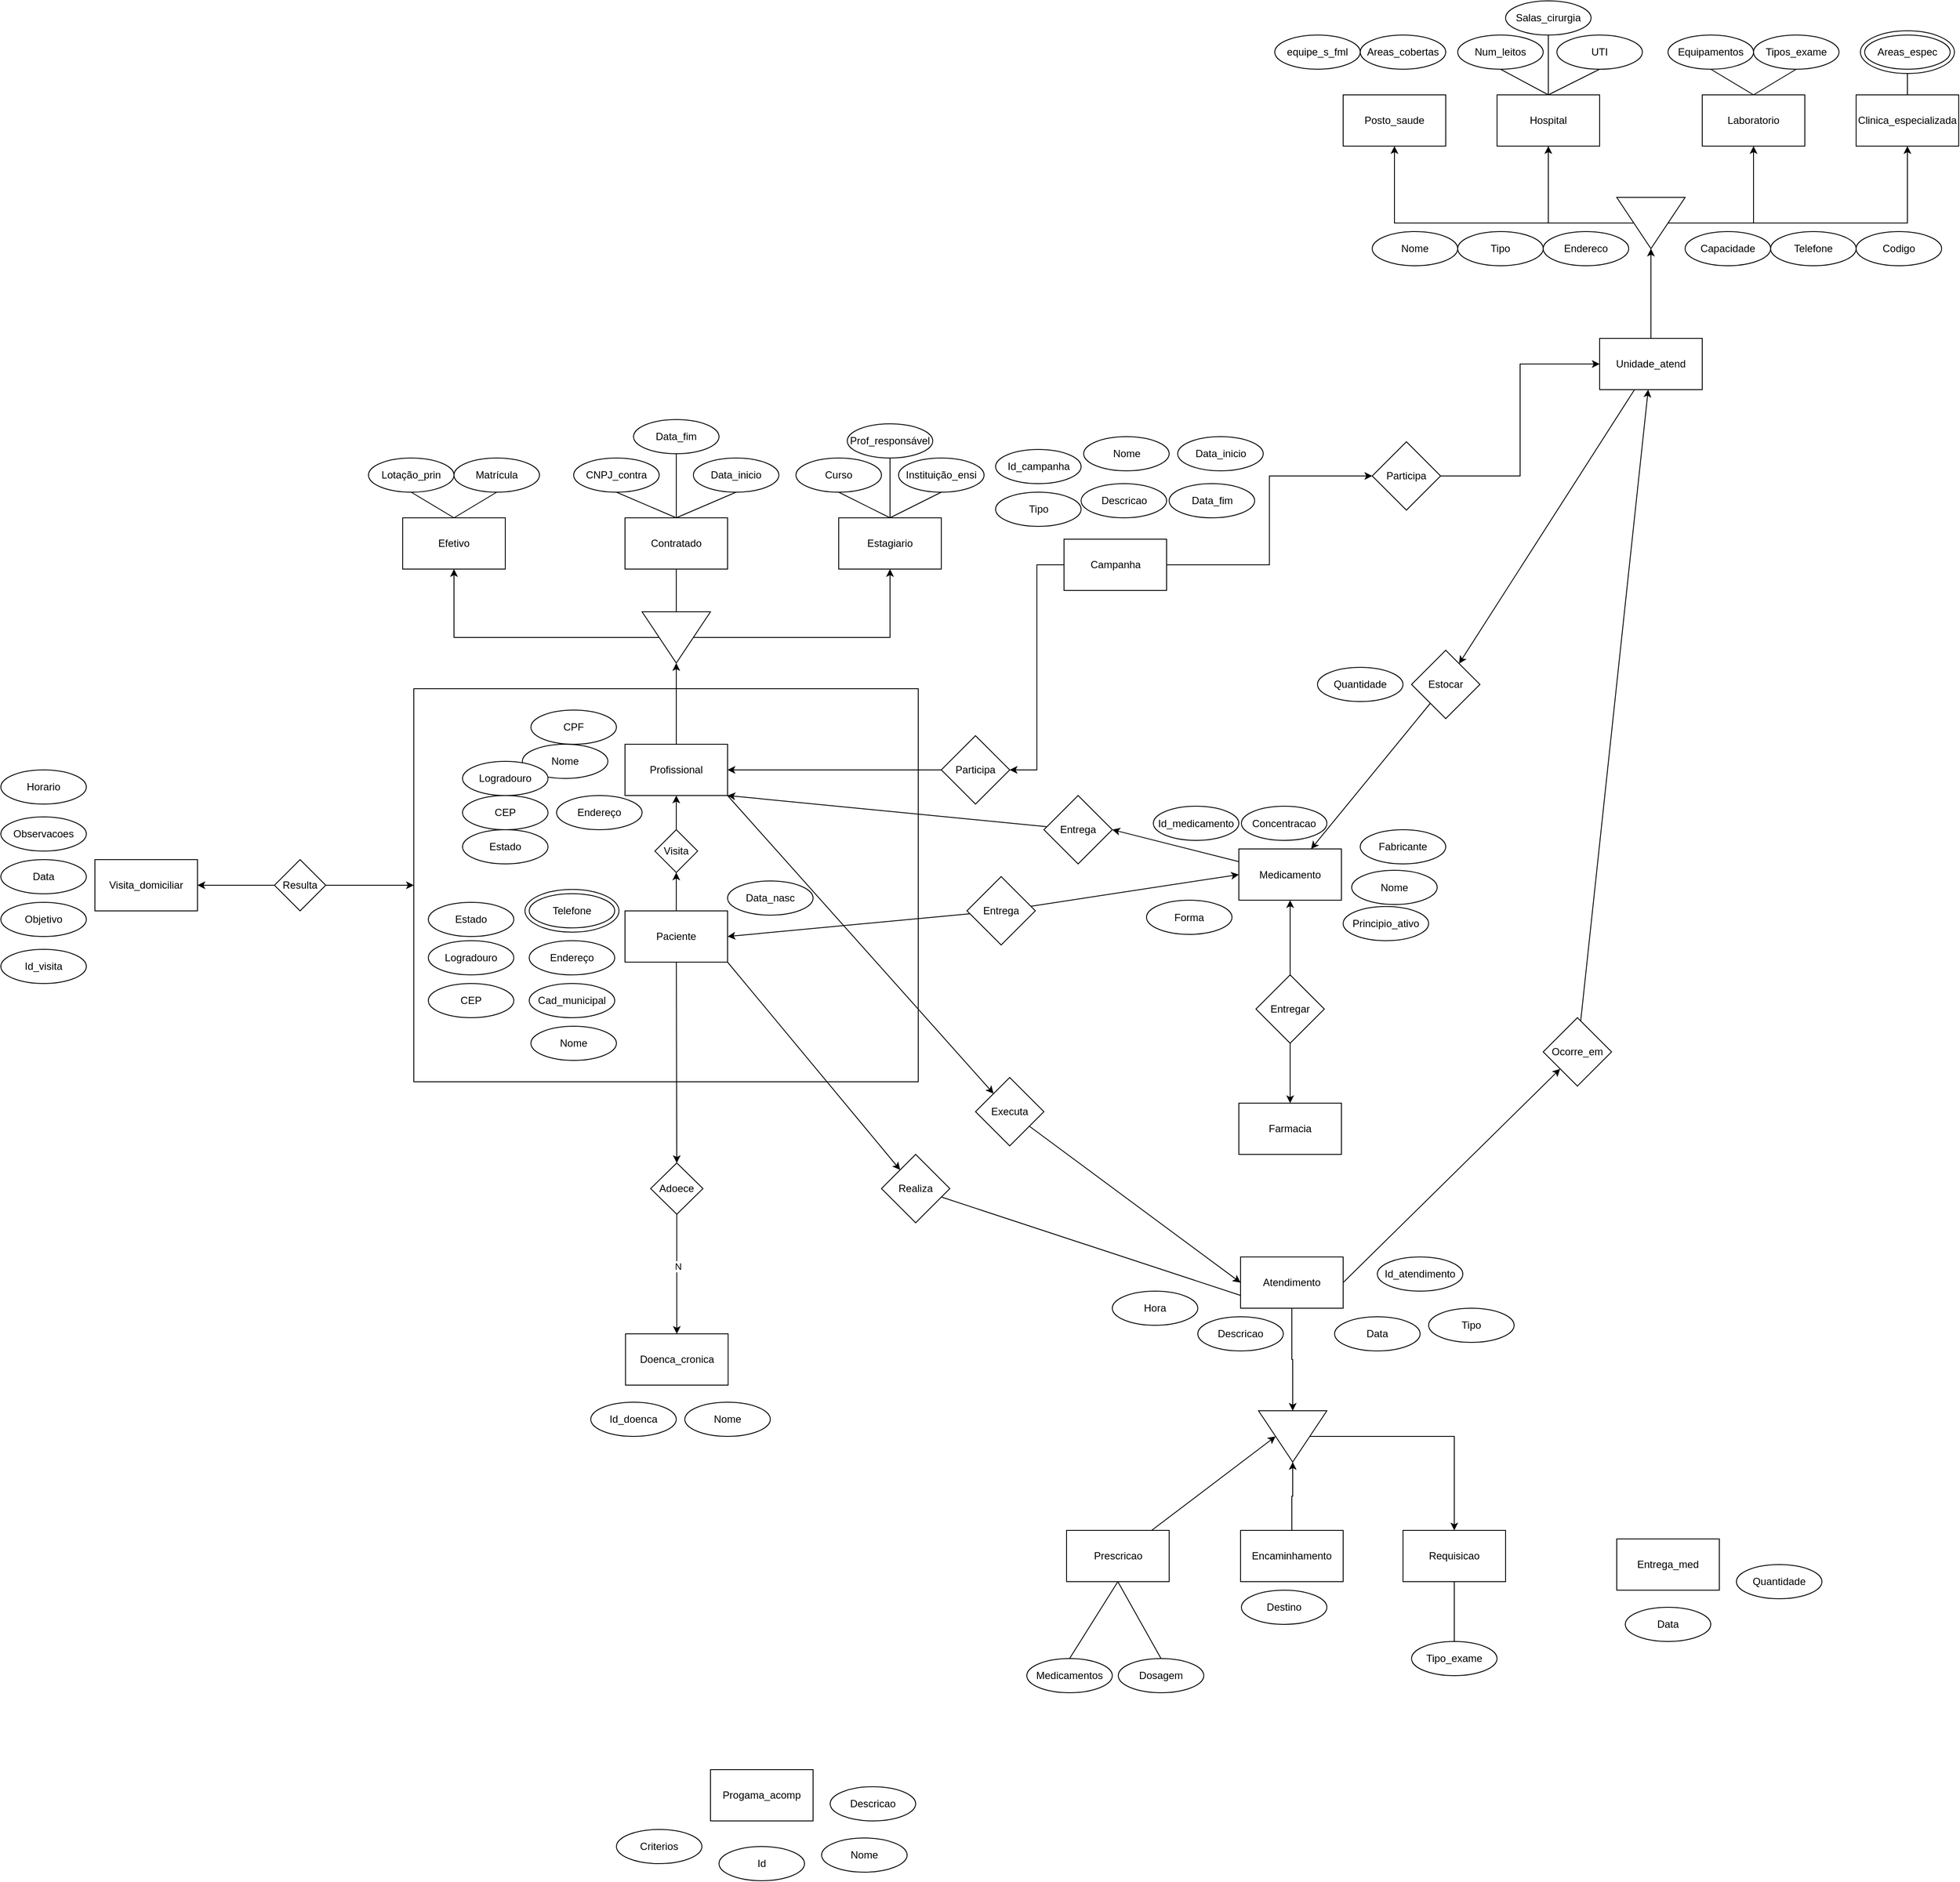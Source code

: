 <mxfile version="26.2.14">
  <diagram name="Página-1" id="vPNlXih_cMshxV7UQdic">
    <mxGraphModel dx="4416" dy="3309" grid="1" gridSize="10" guides="1" tooltips="1" connect="1" arrows="1" fold="1" page="1" pageScale="1" pageWidth="827" pageHeight="1169" math="0" shadow="0">
      <root>
        <mxCell id="0" />
        <mxCell id="1" parent="0" />
        <mxCell id="0pBIexJM722hcekRti2B-213" value="" style="rounded=0;whiteSpace=wrap;html=1;" vertex="1" parent="1">
          <mxGeometry x="-1337" y="-375" width="590" height="460" as="geometry" />
        </mxCell>
        <mxCell id="0pBIexJM722hcekRti2B-18" value="" style="edgeStyle=orthogonalEdgeStyle;rounded=0;orthogonalLoop=1;jettySize=auto;html=1;" edge="1" parent="1" source="0pBIexJM722hcekRti2B-1" target="0pBIexJM722hcekRti2B-12">
          <mxGeometry relative="1" as="geometry" />
        </mxCell>
        <mxCell id="0pBIexJM722hcekRti2B-223" value="" style="rounded=0;orthogonalLoop=1;jettySize=auto;html=1;" edge="1" parent="1" source="0pBIexJM722hcekRti2B-1" target="0pBIexJM722hcekRti2B-222">
          <mxGeometry relative="1" as="geometry" />
        </mxCell>
        <mxCell id="0pBIexJM722hcekRti2B-1" value="Unidade_atend" style="rounded=0;whiteSpace=wrap;html=1;" vertex="1" parent="1">
          <mxGeometry x="50" y="-785" width="120" height="60" as="geometry" />
        </mxCell>
        <mxCell id="0pBIexJM722hcekRti2B-2" value="Laboratorio" style="rounded=0;whiteSpace=wrap;html=1;" vertex="1" parent="1">
          <mxGeometry x="170" y="-1070" width="120" height="60" as="geometry" />
        </mxCell>
        <mxCell id="0pBIexJM722hcekRti2B-3" value="Estagiario" style="rounded=0;whiteSpace=wrap;html=1;" vertex="1" parent="1">
          <mxGeometry x="-840" y="-575" width="120" height="60" as="geometry" />
        </mxCell>
        <mxCell id="0pBIexJM722hcekRti2B-4" value="Efetivo" style="rounded=0;whiteSpace=wrap;html=1;" vertex="1" parent="1">
          <mxGeometry x="-1350" y="-575" width="120" height="60" as="geometry" />
        </mxCell>
        <mxCell id="0pBIexJM722hcekRti2B-25" value="" style="edgeStyle=orthogonalEdgeStyle;rounded=0;orthogonalLoop=1;jettySize=auto;html=1;" edge="1" parent="1" source="0pBIexJM722hcekRti2B-5" target="0pBIexJM722hcekRti2B-21">
          <mxGeometry relative="1" as="geometry" />
        </mxCell>
        <mxCell id="0pBIexJM722hcekRti2B-5" value="Profissional" style="rounded=0;whiteSpace=wrap;html=1;" vertex="1" parent="1">
          <mxGeometry x="-1090" y="-310" width="120" height="60" as="geometry" />
        </mxCell>
        <mxCell id="0pBIexJM722hcekRti2B-7" value="Contratado" style="rounded=0;whiteSpace=wrap;html=1;" vertex="1" parent="1">
          <mxGeometry x="-1090" y="-575" width="120" height="60" as="geometry" />
        </mxCell>
        <mxCell id="0pBIexJM722hcekRti2B-176" value="" style="rounded=0;orthogonalLoop=1;jettySize=auto;html=1;exitX=1;exitY=0.5;exitDx=0;exitDy=0;" edge="1" parent="1" source="0pBIexJM722hcekRti2B-8" target="0pBIexJM722hcekRti2B-175">
          <mxGeometry relative="1" as="geometry" />
        </mxCell>
        <mxCell id="0pBIexJM722hcekRti2B-8" value="Atendimento" style="rounded=0;whiteSpace=wrap;html=1;" vertex="1" parent="1">
          <mxGeometry x="-370" y="290" width="120" height="60" as="geometry" />
        </mxCell>
        <mxCell id="0pBIexJM722hcekRti2B-9" value="Clinica_especializada" style="rounded=0;whiteSpace=wrap;html=1;" vertex="1" parent="1">
          <mxGeometry x="350" y="-1070" width="120" height="60" as="geometry" />
        </mxCell>
        <mxCell id="0pBIexJM722hcekRti2B-10" value="Hospital" style="rounded=0;whiteSpace=wrap;html=1;" vertex="1" parent="1">
          <mxGeometry x="-70" y="-1070" width="120" height="60" as="geometry" />
        </mxCell>
        <mxCell id="0pBIexJM722hcekRti2B-11" value="Posto_saude" style="rounded=0;whiteSpace=wrap;html=1;" vertex="1" parent="1">
          <mxGeometry x="-250" y="-1070" width="120" height="60" as="geometry" />
        </mxCell>
        <mxCell id="0pBIexJM722hcekRti2B-13" style="edgeStyle=orthogonalEdgeStyle;rounded=0;orthogonalLoop=1;jettySize=auto;html=1;entryX=0.5;entryY=1;entryDx=0;entryDy=0;" edge="1" parent="1" source="0pBIexJM722hcekRti2B-12" target="0pBIexJM722hcekRti2B-11">
          <mxGeometry relative="1" as="geometry" />
        </mxCell>
        <mxCell id="0pBIexJM722hcekRti2B-14" style="edgeStyle=orthogonalEdgeStyle;rounded=0;orthogonalLoop=1;jettySize=auto;html=1;entryX=0.5;entryY=1;entryDx=0;entryDy=0;" edge="1" parent="1" source="0pBIexJM722hcekRti2B-12" target="0pBIexJM722hcekRti2B-10">
          <mxGeometry relative="1" as="geometry" />
        </mxCell>
        <mxCell id="0pBIexJM722hcekRti2B-16" style="edgeStyle=orthogonalEdgeStyle;rounded=0;orthogonalLoop=1;jettySize=auto;html=1;entryX=0.5;entryY=1;entryDx=0;entryDy=0;" edge="1" parent="1" source="0pBIexJM722hcekRti2B-12" target="0pBIexJM722hcekRti2B-2">
          <mxGeometry relative="1" as="geometry" />
        </mxCell>
        <mxCell id="0pBIexJM722hcekRti2B-17" style="edgeStyle=orthogonalEdgeStyle;rounded=0;orthogonalLoop=1;jettySize=auto;html=1;entryX=0.5;entryY=1;entryDx=0;entryDy=0;" edge="1" parent="1" source="0pBIexJM722hcekRti2B-12" target="0pBIexJM722hcekRti2B-9">
          <mxGeometry relative="1" as="geometry" />
        </mxCell>
        <mxCell id="0pBIexJM722hcekRti2B-12" value="" style="triangle;whiteSpace=wrap;html=1;rotation=90;" vertex="1" parent="1">
          <mxGeometry x="80" y="-960" width="60" height="80" as="geometry" />
        </mxCell>
        <mxCell id="0pBIexJM722hcekRti2B-23" style="edgeStyle=orthogonalEdgeStyle;rounded=0;orthogonalLoop=1;jettySize=auto;html=1;entryX=0.5;entryY=1;entryDx=0;entryDy=0;" edge="1" parent="1" source="0pBIexJM722hcekRti2B-21" target="0pBIexJM722hcekRti2B-4">
          <mxGeometry relative="1" as="geometry" />
        </mxCell>
        <mxCell id="0pBIexJM722hcekRti2B-24" style="edgeStyle=orthogonalEdgeStyle;rounded=0;orthogonalLoop=1;jettySize=auto;html=1;entryX=0.5;entryY=1;entryDx=0;entryDy=0;" edge="1" parent="1" source="0pBIexJM722hcekRti2B-21" target="0pBIexJM722hcekRti2B-3">
          <mxGeometry relative="1" as="geometry" />
        </mxCell>
        <mxCell id="0pBIexJM722hcekRti2B-21" value="" style="triangle;whiteSpace=wrap;html=1;rotation=90;" vertex="1" parent="1">
          <mxGeometry x="-1060" y="-475" width="60" height="80" as="geometry" />
        </mxCell>
        <mxCell id="0pBIexJM722hcekRti2B-58" value="Requisicao" style="rounded=0;whiteSpace=wrap;html=1;" vertex="1" parent="1">
          <mxGeometry x="-180" y="610" width="120" height="60" as="geometry" />
        </mxCell>
        <mxCell id="0pBIexJM722hcekRti2B-59" value="Prescricao" style="rounded=0;whiteSpace=wrap;html=1;shadow=0;" vertex="1" parent="1">
          <mxGeometry x="-573.5" y="610" width="120" height="60" as="geometry" />
        </mxCell>
        <mxCell id="0pBIexJM722hcekRti2B-60" value="" style="edgeStyle=orthogonalEdgeStyle;rounded=0;orthogonalLoop=1;jettySize=auto;html=1;exitX=0.5;exitY=1;exitDx=0;exitDy=0;entryX=0;entryY=0.5;entryDx=0;entryDy=0;" edge="1" parent="1" target="0pBIexJM722hcekRti2B-65" source="0pBIexJM722hcekRti2B-8">
          <mxGeometry relative="1" as="geometry">
            <mxPoint x="-310" y="210" as="sourcePoint" />
          </mxGeometry>
        </mxCell>
        <mxCell id="0pBIexJM722hcekRti2B-239" value="" style="edgeStyle=orthogonalEdgeStyle;rounded=0;orthogonalLoop=1;jettySize=auto;html=1;" edge="1" parent="1" source="0pBIexJM722hcekRti2B-61" target="0pBIexJM722hcekRti2B-65">
          <mxGeometry relative="1" as="geometry" />
        </mxCell>
        <mxCell id="0pBIexJM722hcekRti2B-61" value="Encaminhamento" style="rounded=0;whiteSpace=wrap;html=1;" vertex="1" parent="1">
          <mxGeometry x="-370" y="610" width="120" height="60" as="geometry" />
        </mxCell>
        <mxCell id="0pBIexJM722hcekRti2B-64" style="edgeStyle=orthogonalEdgeStyle;rounded=0;orthogonalLoop=1;jettySize=auto;html=1;entryX=0.5;entryY=0;entryDx=0;entryDy=0;" edge="1" parent="1" source="0pBIexJM722hcekRti2B-65" target="0pBIexJM722hcekRti2B-58">
          <mxGeometry relative="1" as="geometry" />
        </mxCell>
        <mxCell id="0pBIexJM722hcekRti2B-65" value="" style="triangle;whiteSpace=wrap;html=1;rotation=90;" vertex="1" parent="1">
          <mxGeometry x="-339" y="460" width="60" height="80" as="geometry" />
        </mxCell>
        <mxCell id="0pBIexJM722hcekRti2B-67" value="Progama_acomp" style="rounded=0;whiteSpace=wrap;html=1;" vertex="1" parent="1">
          <mxGeometry x="-990" y="890" width="120" height="60" as="geometry" />
        </mxCell>
        <mxCell id="0pBIexJM722hcekRti2B-227" style="rounded=0;orthogonalLoop=1;jettySize=auto;html=1;entryX=1;entryY=1;entryDx=0;entryDy=0;" edge="1" parent="1" source="0pBIexJM722hcekRti2B-229" target="0pBIexJM722hcekRti2B-5">
          <mxGeometry relative="1" as="geometry" />
        </mxCell>
        <mxCell id="0pBIexJM722hcekRti2B-68" value="Medicamento" style="rounded=0;whiteSpace=wrap;html=1;" vertex="1" parent="1">
          <mxGeometry x="-372" y="-187.5" width="120" height="60" as="geometry" />
        </mxCell>
        <mxCell id="0pBIexJM722hcekRti2B-69" value="Visita_domiciliar" style="rounded=0;whiteSpace=wrap;html=1;" vertex="1" parent="1">
          <mxGeometry x="-1710" y="-175" width="120" height="60" as="geometry" />
        </mxCell>
        <mxCell id="0pBIexJM722hcekRti2B-218" style="rounded=0;orthogonalLoop=1;jettySize=auto;html=1;" edge="1" parent="1" source="0pBIexJM722hcekRti2B-70" target="0pBIexJM722hcekRti2B-198">
          <mxGeometry relative="1" as="geometry" />
        </mxCell>
        <mxCell id="0pBIexJM722hcekRti2B-220" value="" style="edgeStyle=orthogonalEdgeStyle;rounded=0;orthogonalLoop=1;jettySize=auto;html=1;" edge="1" parent="1" source="0pBIexJM722hcekRti2B-70" target="0pBIexJM722hcekRti2B-219">
          <mxGeometry relative="1" as="geometry" />
        </mxCell>
        <mxCell id="0pBIexJM722hcekRti2B-70" value="Paciente" style="rounded=0;whiteSpace=wrap;html=1;" vertex="1" parent="1">
          <mxGeometry x="-1090" y="-115" width="120" height="60" as="geometry" />
        </mxCell>
        <mxCell id="0pBIexJM722hcekRti2B-207" style="edgeStyle=orthogonalEdgeStyle;rounded=0;orthogonalLoop=1;jettySize=auto;html=1;entryX=1;entryY=0.5;entryDx=0;entryDy=0;" edge="1" parent="1" source="0pBIexJM722hcekRti2B-208" target="0pBIexJM722hcekRti2B-5">
          <mxGeometry relative="1" as="geometry" />
        </mxCell>
        <mxCell id="0pBIexJM722hcekRti2B-211" style="edgeStyle=orthogonalEdgeStyle;rounded=0;orthogonalLoop=1;jettySize=auto;html=1;entryX=0;entryY=0.5;entryDx=0;entryDy=0;" edge="1" parent="1" source="0pBIexJM722hcekRti2B-210" target="0pBIexJM722hcekRti2B-1">
          <mxGeometry relative="1" as="geometry">
            <mxPoint x="-200" y="-755" as="sourcePoint" />
          </mxGeometry>
        </mxCell>
        <mxCell id="0pBIexJM722hcekRti2B-71" value="Campanha" style="rounded=0;whiteSpace=wrap;html=1;" vertex="1" parent="1">
          <mxGeometry x="-576.5" y="-550" width="120" height="60" as="geometry" />
        </mxCell>
        <mxCell id="0pBIexJM722hcekRti2B-79" value="Nome" style="ellipse;whiteSpace=wrap;html=1;" vertex="1" parent="1">
          <mxGeometry x="-216" y="-910" width="100" height="40" as="geometry" />
        </mxCell>
        <mxCell id="0pBIexJM722hcekRti2B-80" value="Codigo" style="ellipse;whiteSpace=wrap;html=1;" vertex="1" parent="1">
          <mxGeometry x="350" y="-910" width="100" height="40" as="geometry" />
        </mxCell>
        <mxCell id="0pBIexJM722hcekRti2B-81" value="Tipo" style="ellipse;whiteSpace=wrap;html=1;" vertex="1" parent="1">
          <mxGeometry x="-116" y="-910" width="100" height="40" as="geometry" />
        </mxCell>
        <mxCell id="0pBIexJM722hcekRti2B-82" value="Estado" style="ellipse;whiteSpace=wrap;html=1;" vertex="1" parent="1">
          <mxGeometry x="-1280" y="-210" width="100" height="40" as="geometry" />
        </mxCell>
        <mxCell id="0pBIexJM722hcekRti2B-83" value="Endereço" style="ellipse;whiteSpace=wrap;html=1;" vertex="1" parent="1">
          <mxGeometry x="-1170" y="-250" width="100" height="40" as="geometry" />
        </mxCell>
        <mxCell id="0pBIexJM722hcekRti2B-84" value="Nome" style="ellipse;whiteSpace=wrap;html=1;" vertex="1" parent="1">
          <mxGeometry x="-1210" y="-310" width="100" height="40" as="geometry" />
        </mxCell>
        <mxCell id="0pBIexJM722hcekRti2B-85" value="CPF" style="ellipse;whiteSpace=wrap;html=1;" vertex="1" parent="1">
          <mxGeometry x="-1200" y="-350" width="100" height="40" as="geometry" />
        </mxCell>
        <mxCell id="0pBIexJM722hcekRti2B-86" value="CEP" style="ellipse;whiteSpace=wrap;html=1;" vertex="1" parent="1">
          <mxGeometry x="-1280" y="-250" width="100" height="40" as="geometry" />
        </mxCell>
        <mxCell id="0pBIexJM722hcekRti2B-87" value="equipe_s_fml" style="ellipse;whiteSpace=wrap;html=1;" vertex="1" parent="1">
          <mxGeometry x="-330" y="-1140" width="100" height="40" as="geometry" />
        </mxCell>
        <mxCell id="0pBIexJM722hcekRti2B-88" value="Areas_cobertas" style="ellipse;whiteSpace=wrap;html=1;" vertex="1" parent="1">
          <mxGeometry x="-230" y="-1140" width="100" height="40" as="geometry" />
        </mxCell>
        <mxCell id="0pBIexJM722hcekRti2B-89" value="" style="ellipse;whiteSpace=wrap;html=1;" vertex="1" parent="1">
          <mxGeometry x="355" y="-1145" width="110" height="50" as="geometry" />
        </mxCell>
        <mxCell id="0pBIexJM722hcekRti2B-90" value="Areas_espec" style="ellipse;whiteSpace=wrap;html=1;" vertex="1" parent="1">
          <mxGeometry x="360" y="-1140" width="100" height="40" as="geometry" />
        </mxCell>
        <mxCell id="0pBIexJM722hcekRti2B-91" value="Equipamentos" style="ellipse;whiteSpace=wrap;html=1;" vertex="1" parent="1">
          <mxGeometry x="130" y="-1140" width="100" height="40" as="geometry" />
        </mxCell>
        <mxCell id="0pBIexJM722hcekRti2B-92" value="Tipos_exame" style="ellipse;whiteSpace=wrap;html=1;" vertex="1" parent="1">
          <mxGeometry x="230" y="-1140" width="100" height="40" as="geometry" />
        </mxCell>
        <mxCell id="0pBIexJM722hcekRti2B-93" value="UTI" style="ellipse;whiteSpace=wrap;html=1;" vertex="1" parent="1">
          <mxGeometry y="-1140" width="100" height="40" as="geometry" />
        </mxCell>
        <mxCell id="0pBIexJM722hcekRti2B-94" value="Salas_cirurgia" style="ellipse;whiteSpace=wrap;html=1;" vertex="1" parent="1">
          <mxGeometry x="-60" y="-1180" width="100" height="40" as="geometry" />
        </mxCell>
        <mxCell id="0pBIexJM722hcekRti2B-95" value="Num_leitos" style="ellipse;whiteSpace=wrap;html=1;" vertex="1" parent="1">
          <mxGeometry x="-116" y="-1140" width="100" height="40" as="geometry" />
        </mxCell>
        <mxCell id="0pBIexJM722hcekRti2B-96" value="Capacidade" style="ellipse;whiteSpace=wrap;html=1;" vertex="1" parent="1">
          <mxGeometry x="150" y="-910" width="100" height="40" as="geometry" />
        </mxCell>
        <mxCell id="0pBIexJM722hcekRti2B-97" value="Telefone" style="ellipse;whiteSpace=wrap;html=1;" vertex="1" parent="1">
          <mxGeometry x="250" y="-910" width="100" height="40" as="geometry" />
        </mxCell>
        <mxCell id="0pBIexJM722hcekRti2B-98" value="Endereco" style="ellipse;whiteSpace=wrap;html=1;" vertex="1" parent="1">
          <mxGeometry x="-16" y="-910" width="100" height="40" as="geometry" />
        </mxCell>
        <mxCell id="0pBIexJM722hcekRti2B-101" value="Logradouro" style="ellipse;whiteSpace=wrap;html=1;" vertex="1" parent="1">
          <mxGeometry x="-1280" y="-290" width="100" height="40" as="geometry" />
        </mxCell>
        <mxCell id="0pBIexJM722hcekRti2B-102" value="Matrícula" style="ellipse;whiteSpace=wrap;html=1;" vertex="1" parent="1">
          <mxGeometry x="-1290" y="-645" width="100" height="40" as="geometry" />
        </mxCell>
        <mxCell id="0pBIexJM722hcekRti2B-103" value="Lotação_prin" style="ellipse;whiteSpace=wrap;html=1;" vertex="1" parent="1">
          <mxGeometry x="-1390" y="-645" width="100" height="40" as="geometry" />
        </mxCell>
        <mxCell id="0pBIexJM722hcekRti2B-105" value="" style="endArrow=none;html=1;rounded=0;exitX=0;exitY=0.5;exitDx=0;exitDy=0;entryX=0.5;entryY=1;entryDx=0;entryDy=0;" edge="1" parent="1" source="0pBIexJM722hcekRti2B-21" target="0pBIexJM722hcekRti2B-7">
          <mxGeometry width="50" height="50" relative="1" as="geometry">
            <mxPoint x="-1100.5" y="-465" as="sourcePoint" />
            <mxPoint x="-1100.5" y="-515" as="targetPoint" />
          </mxGeometry>
        </mxCell>
        <mxCell id="0pBIexJM722hcekRti2B-106" value="CNPJ_contra" style="ellipse;whiteSpace=wrap;html=1;" vertex="1" parent="1">
          <mxGeometry x="-1150" y="-645" width="100" height="40" as="geometry" />
        </mxCell>
        <mxCell id="0pBIexJM722hcekRti2B-107" value="Data_inicio" style="ellipse;whiteSpace=wrap;html=1;" vertex="1" parent="1">
          <mxGeometry x="-1010" y="-645" width="100" height="40" as="geometry" />
        </mxCell>
        <mxCell id="0pBIexJM722hcekRti2B-108" value="Data_fim" style="ellipse;whiteSpace=wrap;html=1;" vertex="1" parent="1">
          <mxGeometry x="-1080" y="-690" width="100" height="40" as="geometry" />
        </mxCell>
        <mxCell id="0pBIexJM722hcekRti2B-109" value="Instituição_ensi" style="ellipse;whiteSpace=wrap;html=1;" vertex="1" parent="1">
          <mxGeometry x="-770" y="-645" width="100" height="40" as="geometry" />
        </mxCell>
        <mxCell id="0pBIexJM722hcekRti2B-110" value="Curso" style="ellipse;whiteSpace=wrap;html=1;" vertex="1" parent="1">
          <mxGeometry x="-890" y="-645" width="100" height="40" as="geometry" />
        </mxCell>
        <mxCell id="0pBIexJM722hcekRti2B-111" value="Prof_responsável" style="ellipse;whiteSpace=wrap;html=1;" vertex="1" parent="1">
          <mxGeometry x="-830" y="-685" width="100" height="40" as="geometry" />
        </mxCell>
        <mxCell id="0pBIexJM722hcekRti2B-113" value="Doenca_cronica" style="rounded=0;whiteSpace=wrap;html=1;" vertex="1" parent="1">
          <mxGeometry x="-1089.37" y="380" width="120" height="60" as="geometry" />
        </mxCell>
        <mxCell id="0pBIexJM722hcekRti2B-115" value="Cad_municipal" style="ellipse;whiteSpace=wrap;html=1;" vertex="1" parent="1">
          <mxGeometry x="-1202" y="-30" width="100" height="40" as="geometry" />
        </mxCell>
        <mxCell id="0pBIexJM722hcekRti2B-116" value="Nome" style="ellipse;whiteSpace=wrap;html=1;" vertex="1" parent="1">
          <mxGeometry x="-1200" y="20" width="100" height="40" as="geometry" />
        </mxCell>
        <mxCell id="0pBIexJM722hcekRti2B-117" value="Data_nasc" style="ellipse;whiteSpace=wrap;html=1;" vertex="1" parent="1">
          <mxGeometry x="-970" y="-150" width="100" height="40" as="geometry" />
        </mxCell>
        <mxCell id="0pBIexJM722hcekRti2B-120" value="Endereço" style="ellipse;whiteSpace=wrap;html=1;" vertex="1" parent="1">
          <mxGeometry x="-1202" y="-80.12" width="100" height="40" as="geometry" />
        </mxCell>
        <mxCell id="0pBIexJM722hcekRti2B-122" value="Estado" style="ellipse;whiteSpace=wrap;html=1;" vertex="1" parent="1">
          <mxGeometry x="-1320" y="-125" width="100" height="40" as="geometry" />
        </mxCell>
        <mxCell id="0pBIexJM722hcekRti2B-123" value="CEP" style="ellipse;whiteSpace=wrap;html=1;" vertex="1" parent="1">
          <mxGeometry x="-1320" y="-30.0" width="100" height="40" as="geometry" />
        </mxCell>
        <mxCell id="0pBIexJM722hcekRti2B-124" value="Logradouro" style="ellipse;whiteSpace=wrap;html=1;" vertex="1" parent="1">
          <mxGeometry x="-1320" y="-80.12" width="100" height="40" as="geometry" />
        </mxCell>
        <mxCell id="0pBIexJM722hcekRti2B-129" value="" style="group" vertex="1" connectable="0" parent="1">
          <mxGeometry x="-1207" y="-140.12" width="110" height="50" as="geometry" />
        </mxCell>
        <mxCell id="0pBIexJM722hcekRti2B-127" value="" style="ellipse;whiteSpace=wrap;html=1;" vertex="1" parent="0pBIexJM722hcekRti2B-129">
          <mxGeometry width="110" height="50" as="geometry" />
        </mxCell>
        <mxCell id="0pBIexJM722hcekRti2B-128" value="Telefone" style="ellipse;whiteSpace=wrap;html=1;" vertex="1" parent="0pBIexJM722hcekRti2B-129">
          <mxGeometry x="5" y="5" width="100" height="40" as="geometry" />
        </mxCell>
        <mxCell id="0pBIexJM722hcekRti2B-130" value="Id_doenca" style="ellipse;whiteSpace=wrap;html=1;" vertex="1" parent="1">
          <mxGeometry x="-1130" y="460" width="100" height="40" as="geometry" />
        </mxCell>
        <mxCell id="0pBIexJM722hcekRti2B-131" value="Nome" style="ellipse;whiteSpace=wrap;html=1;" vertex="1" parent="1">
          <mxGeometry x="-1020" y="460" width="100" height="40" as="geometry" />
        </mxCell>
        <mxCell id="0pBIexJM722hcekRti2B-133" value="Id_atendimento" style="ellipse;whiteSpace=wrap;html=1;" vertex="1" parent="1">
          <mxGeometry x="-210" y="290" width="100" height="40" as="geometry" />
        </mxCell>
        <mxCell id="0pBIexJM722hcekRti2B-134" value="Data" style="ellipse;whiteSpace=wrap;html=1;" vertex="1" parent="1">
          <mxGeometry x="-260" y="360" width="100" height="40" as="geometry" />
        </mxCell>
        <mxCell id="0pBIexJM722hcekRti2B-135" value="Hora" style="ellipse;whiteSpace=wrap;html=1;" vertex="1" parent="1">
          <mxGeometry x="-520" y="330" width="100" height="40" as="geometry" />
        </mxCell>
        <mxCell id="0pBIexJM722hcekRti2B-136" value="Tipo" style="ellipse;whiteSpace=wrap;html=1;" vertex="1" parent="1">
          <mxGeometry x="-150" y="350" width="100" height="40" as="geometry" />
        </mxCell>
        <mxCell id="0pBIexJM722hcekRti2B-137" value="Descricao" style="ellipse;whiteSpace=wrap;html=1;" vertex="1" parent="1">
          <mxGeometry x="-420" y="360" width="100" height="40" as="geometry" />
        </mxCell>
        <mxCell id="0pBIexJM722hcekRti2B-138" value="Medicamentos" style="ellipse;whiteSpace=wrap;html=1;" vertex="1" parent="1">
          <mxGeometry x="-620" y="760" width="100" height="40" as="geometry" />
        </mxCell>
        <mxCell id="0pBIexJM722hcekRti2B-139" value="Dosagem" style="ellipse;whiteSpace=wrap;html=1;shadow=0;" vertex="1" parent="1">
          <mxGeometry x="-513" y="760" width="100" height="40" as="geometry" />
        </mxCell>
        <mxCell id="0pBIexJM722hcekRti2B-140" value="Destino" style="ellipse;whiteSpace=wrap;html=1;" vertex="1" parent="1">
          <mxGeometry x="-369" y="680" width="100" height="40" as="geometry" />
        </mxCell>
        <mxCell id="0pBIexJM722hcekRti2B-141" value="Tipo_exame" style="ellipse;whiteSpace=wrap;html=1;" vertex="1" parent="1">
          <mxGeometry x="-170" y="740" width="100" height="40" as="geometry" />
        </mxCell>
        <mxCell id="0pBIexJM722hcekRti2B-142" value="Id_campanha" style="ellipse;whiteSpace=wrap;html=1;" vertex="1" parent="1">
          <mxGeometry x="-656.5" y="-655" width="100" height="40" as="geometry" />
        </mxCell>
        <mxCell id="0pBIexJM722hcekRti2B-143" value="Nome" style="ellipse;whiteSpace=wrap;html=1;" vertex="1" parent="1">
          <mxGeometry x="-553.5" y="-670" width="100" height="40" as="geometry" />
        </mxCell>
        <mxCell id="0pBIexJM722hcekRti2B-144" value="Descricao" style="ellipse;whiteSpace=wrap;html=1;" vertex="1" parent="1">
          <mxGeometry x="-556.5" y="-615" width="100" height="40" as="geometry" />
        </mxCell>
        <mxCell id="0pBIexJM722hcekRti2B-145" value="Tipo" style="ellipse;whiteSpace=wrap;html=1;" vertex="1" parent="1">
          <mxGeometry x="-656.5" y="-605" width="100" height="40" as="geometry" />
        </mxCell>
        <mxCell id="0pBIexJM722hcekRti2B-146" value="Data_inicio" style="ellipse;whiteSpace=wrap;html=1;" vertex="1" parent="1">
          <mxGeometry x="-443.5" y="-670" width="100" height="40" as="geometry" />
        </mxCell>
        <mxCell id="0pBIexJM722hcekRti2B-147" value="Data_fim" style="ellipse;whiteSpace=wrap;html=1;" vertex="1" parent="1">
          <mxGeometry x="-453.5" y="-615" width="100" height="40" as="geometry" />
        </mxCell>
        <mxCell id="0pBIexJM722hcekRti2B-148" value="Id_visita" style="ellipse;whiteSpace=wrap;html=1;" vertex="1" parent="1">
          <mxGeometry x="-1820" y="-70" width="100" height="40" as="geometry" />
        </mxCell>
        <mxCell id="0pBIexJM722hcekRti2B-149" value="Data" style="ellipse;whiteSpace=wrap;html=1;" vertex="1" parent="1">
          <mxGeometry x="-1820" y="-175" width="100" height="40" as="geometry" />
        </mxCell>
        <mxCell id="0pBIexJM722hcekRti2B-150" value="Horario" style="ellipse;whiteSpace=wrap;html=1;" vertex="1" parent="1">
          <mxGeometry x="-1820" y="-280" width="100" height="40" as="geometry" />
        </mxCell>
        <mxCell id="0pBIexJM722hcekRti2B-151" value="Objetivo" style="ellipse;whiteSpace=wrap;html=1;" vertex="1" parent="1">
          <mxGeometry x="-1820" y="-125" width="100" height="40" as="geometry" />
        </mxCell>
        <mxCell id="0pBIexJM722hcekRti2B-152" value="Observacoes" style="ellipse;whiteSpace=wrap;html=1;" vertex="1" parent="1">
          <mxGeometry x="-1820" y="-225" width="100" height="40" as="geometry" />
        </mxCell>
        <mxCell id="0pBIexJM722hcekRti2B-153" value="Id_medicamento" style="ellipse;whiteSpace=wrap;html=1;" vertex="1" parent="1">
          <mxGeometry x="-472" y="-237.5" width="100" height="40" as="geometry" />
        </mxCell>
        <mxCell id="0pBIexJM722hcekRti2B-154" value="Nome" style="ellipse;whiteSpace=wrap;html=1;" vertex="1" parent="1">
          <mxGeometry x="-240" y="-162.5" width="100" height="40" as="geometry" />
        </mxCell>
        <mxCell id="0pBIexJM722hcekRti2B-155" value="Principio_ativo" style="ellipse;whiteSpace=wrap;html=1;" vertex="1" parent="1">
          <mxGeometry x="-250" y="-120.12" width="100" height="40" as="geometry" />
        </mxCell>
        <mxCell id="0pBIexJM722hcekRti2B-156" value="Concentracao" style="ellipse;whiteSpace=wrap;html=1;" vertex="1" parent="1">
          <mxGeometry x="-369" y="-237.5" width="100" height="40" as="geometry" />
        </mxCell>
        <mxCell id="0pBIexJM722hcekRti2B-157" value="Forma" style="ellipse;whiteSpace=wrap;html=1;" vertex="1" parent="1">
          <mxGeometry x="-480" y="-127.5" width="100" height="40" as="geometry" />
        </mxCell>
        <mxCell id="0pBIexJM722hcekRti2B-159" value="Fabricante" style="ellipse;whiteSpace=wrap;html=1;" vertex="1" parent="1">
          <mxGeometry x="-230" y="-210" width="100" height="40" as="geometry" />
        </mxCell>
        <mxCell id="0pBIexJM722hcekRti2B-160" value="Id" style="ellipse;whiteSpace=wrap;html=1;" vertex="1" parent="1">
          <mxGeometry x="-980" y="980" width="100" height="40" as="geometry" />
        </mxCell>
        <mxCell id="0pBIexJM722hcekRti2B-163" value="Entrega_med" style="rounded=0;whiteSpace=wrap;html=1;" vertex="1" parent="1">
          <mxGeometry x="70" y="620" width="120" height="60" as="geometry" />
        </mxCell>
        <mxCell id="0pBIexJM722hcekRti2B-164" value="Data" style="ellipse;whiteSpace=wrap;html=1;" vertex="1" parent="1">
          <mxGeometry x="80" y="700" width="100" height="40" as="geometry" />
        </mxCell>
        <mxCell id="0pBIexJM722hcekRti2B-165" value="Quantidade" style="ellipse;whiteSpace=wrap;html=1;" vertex="1" parent="1">
          <mxGeometry x="210" y="650" width="100" height="40" as="geometry" />
        </mxCell>
        <mxCell id="0pBIexJM722hcekRti2B-166" value="Nome" style="ellipse;whiteSpace=wrap;html=1;" vertex="1" parent="1">
          <mxGeometry x="-860" y="970" width="100" height="40" as="geometry" />
        </mxCell>
        <mxCell id="0pBIexJM722hcekRti2B-167" value="Descricao" style="ellipse;whiteSpace=wrap;html=1;" vertex="1" parent="1">
          <mxGeometry x="-850" y="910" width="100" height="40" as="geometry" />
        </mxCell>
        <mxCell id="0pBIexJM722hcekRti2B-168" value="Criterios" style="ellipse;whiteSpace=wrap;html=1;" vertex="1" parent="1">
          <mxGeometry x="-1100" y="960" width="100" height="40" as="geometry" />
        </mxCell>
        <mxCell id="0pBIexJM722hcekRti2B-169" value="" style="endArrow=none;html=1;rounded=0;entryX=0.5;entryY=0;entryDx=0;entryDy=0;exitX=0.5;exitY=1;exitDx=0;exitDy=0;" edge="1" parent="1" source="0pBIexJM722hcekRti2B-58" target="0pBIexJM722hcekRti2B-141">
          <mxGeometry width="50" height="50" relative="1" as="geometry">
            <mxPoint x="-60" y="1030" as="sourcePoint" />
            <mxPoint x="-10" y="980" as="targetPoint" />
          </mxGeometry>
        </mxCell>
        <mxCell id="0pBIexJM722hcekRti2B-171" value="" style="endArrow=none;html=1;rounded=0;entryX=0.5;entryY=1;entryDx=0;entryDy=0;exitX=0.5;exitY=0;exitDx=0;exitDy=0;" edge="1" parent="1" source="0pBIexJM722hcekRti2B-139" target="0pBIexJM722hcekRti2B-59">
          <mxGeometry width="50" height="50" relative="1" as="geometry">
            <mxPoint x="-100" y="630" as="sourcePoint" />
            <mxPoint x="-100" y="600" as="targetPoint" />
          </mxGeometry>
        </mxCell>
        <mxCell id="0pBIexJM722hcekRti2B-172" value="" style="endArrow=none;html=1;rounded=0;exitX=0.5;exitY=1;exitDx=0;exitDy=0;entryX=0.5;entryY=0;entryDx=0;entryDy=0;" edge="1" parent="1" source="0pBIexJM722hcekRti2B-59" target="0pBIexJM722hcekRti2B-138">
          <mxGeometry width="50" height="50" relative="1" as="geometry">
            <mxPoint x="-100" y="630" as="sourcePoint" />
            <mxPoint x="-540" y="950" as="targetPoint" />
          </mxGeometry>
        </mxCell>
        <mxCell id="0pBIexJM722hcekRti2B-177" style="rounded=0;orthogonalLoop=1;jettySize=auto;html=1;" edge="1" parent="1" source="0pBIexJM722hcekRti2B-175" target="0pBIexJM722hcekRti2B-1">
          <mxGeometry relative="1" as="geometry" />
        </mxCell>
        <mxCell id="0pBIexJM722hcekRti2B-175" value="Ocorre_em" style="rhombus;whiteSpace=wrap;html=1;rounded=0;" vertex="1" parent="1">
          <mxGeometry x="-16" y="10" width="80" height="80" as="geometry" />
        </mxCell>
        <mxCell id="0pBIexJM722hcekRti2B-178" value="" style="endArrow=none;html=1;rounded=0;entryX=0.5;entryY=1;entryDx=0;entryDy=0;exitX=0.5;exitY=0;exitDx=0;exitDy=0;" edge="1" parent="1" source="0pBIexJM722hcekRti2B-10" target="0pBIexJM722hcekRti2B-95">
          <mxGeometry width="50" height="50" relative="1" as="geometry">
            <mxPoint x="-440" y="-1060" as="sourcePoint" />
            <mxPoint x="-440" y="-1090" as="targetPoint" />
          </mxGeometry>
        </mxCell>
        <mxCell id="0pBIexJM722hcekRti2B-179" value="" style="endArrow=none;html=1;rounded=0;entryX=0.5;entryY=1;entryDx=0;entryDy=0;exitX=0.5;exitY=0;exitDx=0;exitDy=0;" edge="1" parent="1" source="0pBIexJM722hcekRti2B-10" target="0pBIexJM722hcekRti2B-94">
          <mxGeometry width="50" height="50" relative="1" as="geometry">
            <mxPoint x="20" y="-1060" as="sourcePoint" />
            <mxPoint x="-30" y="-1090" as="targetPoint" />
          </mxGeometry>
        </mxCell>
        <mxCell id="0pBIexJM722hcekRti2B-180" value="" style="endArrow=none;html=1;rounded=0;entryX=0.5;entryY=0;entryDx=0;entryDy=0;exitX=0.5;exitY=1;exitDx=0;exitDy=0;" edge="1" parent="1" source="0pBIexJM722hcekRti2B-93" target="0pBIexJM722hcekRti2B-10">
          <mxGeometry width="50" height="50" relative="1" as="geometry">
            <mxPoint x="30" y="-1050" as="sourcePoint" />
            <mxPoint x="-20" y="-1080" as="targetPoint" />
          </mxGeometry>
        </mxCell>
        <mxCell id="0pBIexJM722hcekRti2B-181" value="" style="endArrow=none;html=1;rounded=0;entryX=0.5;entryY=1;entryDx=0;entryDy=0;exitX=0.5;exitY=0;exitDx=0;exitDy=0;" edge="1" parent="1" source="0pBIexJM722hcekRti2B-2" target="0pBIexJM722hcekRti2B-91">
          <mxGeometry width="50" height="50" relative="1" as="geometry">
            <mxPoint x="40" y="-1040" as="sourcePoint" />
            <mxPoint x="-10" y="-1070" as="targetPoint" />
          </mxGeometry>
        </mxCell>
        <mxCell id="0pBIexJM722hcekRti2B-182" value="" style="endArrow=none;html=1;rounded=0;entryX=0.5;entryY=1;entryDx=0;entryDy=0;exitX=0.5;exitY=0;exitDx=0;exitDy=0;" edge="1" parent="1" source="0pBIexJM722hcekRti2B-2" target="0pBIexJM722hcekRti2B-92">
          <mxGeometry width="50" height="50" relative="1" as="geometry">
            <mxPoint x="220" y="-1060" as="sourcePoint" />
            <mxPoint x="190" y="-1090" as="targetPoint" />
          </mxGeometry>
        </mxCell>
        <mxCell id="0pBIexJM722hcekRti2B-183" value="" style="endArrow=none;html=1;rounded=0;entryX=0.5;entryY=0;entryDx=0;entryDy=0;exitX=0.5;exitY=1;exitDx=0;exitDy=0;" edge="1" parent="1" source="0pBIexJM722hcekRti2B-89" target="0pBIexJM722hcekRti2B-9">
          <mxGeometry width="50" height="50" relative="1" as="geometry">
            <mxPoint x="230" y="-1050" as="sourcePoint" />
            <mxPoint x="200" y="-1080" as="targetPoint" />
          </mxGeometry>
        </mxCell>
        <mxCell id="0pBIexJM722hcekRti2B-184" value="" style="endArrow=none;html=1;rounded=0;entryX=0.5;entryY=0;entryDx=0;entryDy=0;exitX=0.5;exitY=1;exitDx=0;exitDy=0;" edge="1" parent="1" source="0pBIexJM722hcekRti2B-103" target="0pBIexJM722hcekRti2B-4">
          <mxGeometry width="50" height="50" relative="1" as="geometry">
            <mxPoint x="-1460" y="-590" as="sourcePoint" />
            <mxPoint x="-1460" y="-565" as="targetPoint" />
          </mxGeometry>
        </mxCell>
        <mxCell id="0pBIexJM722hcekRti2B-185" value="" style="endArrow=none;html=1;rounded=0;entryX=0.5;entryY=1;entryDx=0;entryDy=0;exitX=0.5;exitY=0;exitDx=0;exitDy=0;" edge="1" parent="1" source="0pBIexJM722hcekRti2B-4" target="0pBIexJM722hcekRti2B-102">
          <mxGeometry width="50" height="50" relative="1" as="geometry">
            <mxPoint x="-1330" y="-595" as="sourcePoint" />
            <mxPoint x="-1280" y="-565" as="targetPoint" />
          </mxGeometry>
        </mxCell>
        <mxCell id="0pBIexJM722hcekRti2B-186" value="" style="endArrow=none;html=1;rounded=0;entryX=0.5;entryY=0;entryDx=0;entryDy=0;exitX=0.5;exitY=1;exitDx=0;exitDy=0;" edge="1" parent="1" source="0pBIexJM722hcekRti2B-106" target="0pBIexJM722hcekRti2B-7">
          <mxGeometry width="50" height="50" relative="1" as="geometry">
            <mxPoint x="-1320" y="-585" as="sourcePoint" />
            <mxPoint x="-1270" y="-555" as="targetPoint" />
          </mxGeometry>
        </mxCell>
        <mxCell id="0pBIexJM722hcekRti2B-187" value="" style="endArrow=none;html=1;rounded=0;entryX=0.5;entryY=0;entryDx=0;entryDy=0;exitX=0.5;exitY=1;exitDx=0;exitDy=0;" edge="1" parent="1" source="0pBIexJM722hcekRti2B-108" target="0pBIexJM722hcekRti2B-7">
          <mxGeometry width="50" height="50" relative="1" as="geometry">
            <mxPoint x="-1090" y="-595" as="sourcePoint" />
            <mxPoint x="-1020" y="-565" as="targetPoint" />
          </mxGeometry>
        </mxCell>
        <mxCell id="0pBIexJM722hcekRti2B-188" value="" style="endArrow=none;html=1;rounded=0;entryX=0.5;entryY=0;entryDx=0;entryDy=0;exitX=0.5;exitY=1;exitDx=0;exitDy=0;" edge="1" parent="1" source="0pBIexJM722hcekRti2B-107" target="0pBIexJM722hcekRti2B-7">
          <mxGeometry width="50" height="50" relative="1" as="geometry">
            <mxPoint x="-1020" y="-640" as="sourcePoint" />
            <mxPoint x="-1020" y="-565" as="targetPoint" />
          </mxGeometry>
        </mxCell>
        <mxCell id="0pBIexJM722hcekRti2B-189" value="" style="endArrow=none;html=1;rounded=0;entryX=0.5;entryY=0;entryDx=0;entryDy=0;exitX=0.5;exitY=1;exitDx=0;exitDy=0;" edge="1" parent="1" source="0pBIexJM722hcekRti2B-110" target="0pBIexJM722hcekRti2B-3">
          <mxGeometry width="50" height="50" relative="1" as="geometry">
            <mxPoint x="-950" y="-595" as="sourcePoint" />
            <mxPoint x="-1020" y="-565" as="targetPoint" />
          </mxGeometry>
        </mxCell>
        <mxCell id="0pBIexJM722hcekRti2B-190" value="" style="endArrow=none;html=1;rounded=0;entryX=0.5;entryY=0;entryDx=0;entryDy=0;exitX=0.5;exitY=1;exitDx=0;exitDy=0;" edge="1" parent="1" source="0pBIexJM722hcekRti2B-109" target="0pBIexJM722hcekRti2B-3">
          <mxGeometry width="50" height="50" relative="1" as="geometry">
            <mxPoint x="-830" y="-595" as="sourcePoint" />
            <mxPoint x="-770" y="-565" as="targetPoint" />
          </mxGeometry>
        </mxCell>
        <mxCell id="0pBIexJM722hcekRti2B-191" value="" style="endArrow=none;html=1;rounded=0;entryX=0.5;entryY=0;entryDx=0;entryDy=0;exitX=0.5;exitY=1;exitDx=0;exitDy=0;" edge="1" parent="1" source="0pBIexJM722hcekRti2B-111" target="0pBIexJM722hcekRti2B-3">
          <mxGeometry width="50" height="50" relative="1" as="geometry">
            <mxPoint x="-710" y="-595" as="sourcePoint" />
            <mxPoint x="-770" y="-565" as="targetPoint" />
          </mxGeometry>
        </mxCell>
        <mxCell id="0pBIexJM722hcekRti2B-192" value="" style="rounded=0;orthogonalLoop=1;jettySize=auto;html=1;exitX=1;exitY=1;exitDx=0;exitDy=0;" edge="1" parent="1" target="0pBIexJM722hcekRti2B-194" source="0pBIexJM722hcekRti2B-5">
          <mxGeometry relative="1" as="geometry">
            <mxPoint x="-990" y="-195" as="sourcePoint" />
          </mxGeometry>
        </mxCell>
        <mxCell id="0pBIexJM722hcekRti2B-193" style="rounded=0;orthogonalLoop=1;jettySize=auto;html=1;" edge="1" parent="1" source="0pBIexJM722hcekRti2B-194">
          <mxGeometry relative="1" as="geometry">
            <mxPoint x="-370" y="320" as="targetPoint" />
          </mxGeometry>
        </mxCell>
        <mxCell id="0pBIexJM722hcekRti2B-194" value="Executa" style="rhombus;whiteSpace=wrap;html=1;rounded=0;" vertex="1" parent="1">
          <mxGeometry x="-680" y="80" width="80" height="80" as="geometry" />
        </mxCell>
        <mxCell id="0pBIexJM722hcekRti2B-196" value="" style="rounded=0;orthogonalLoop=1;jettySize=auto;html=1;endArrow=none;startFill=0;entryX=0;entryY=0.75;entryDx=0;entryDy=0;" edge="1" parent="1" source="0pBIexJM722hcekRti2B-195" target="0pBIexJM722hcekRti2B-8">
          <mxGeometry relative="1" as="geometry" />
        </mxCell>
        <mxCell id="0pBIexJM722hcekRti2B-195" value="Realiza" style="rhombus;whiteSpace=wrap;html=1;rounded=0;" vertex="1" parent="1">
          <mxGeometry x="-790" y="170" width="80" height="80" as="geometry" />
        </mxCell>
        <mxCell id="0pBIexJM722hcekRti2B-200" value="" style="rounded=0;orthogonalLoop=1;jettySize=auto;html=1;" edge="1" parent="1" source="0pBIexJM722hcekRti2B-198" target="0pBIexJM722hcekRti2B-113">
          <mxGeometry relative="1" as="geometry" />
        </mxCell>
        <mxCell id="0pBIexJM722hcekRti2B-203" value="N" style="edgeLabel;html=1;align=center;verticalAlign=middle;resizable=0;points=[];" vertex="1" connectable="0" parent="0pBIexJM722hcekRti2B-200">
          <mxGeometry x="-0.13" y="1" relative="1" as="geometry">
            <mxPoint as="offset" />
          </mxGeometry>
        </mxCell>
        <mxCell id="0pBIexJM722hcekRti2B-198" value="Adoece" style="rhombus;whiteSpace=wrap;html=1;rounded=0;" vertex="1" parent="1">
          <mxGeometry x="-1060" y="180" width="61.25" height="60" as="geometry" />
        </mxCell>
        <mxCell id="0pBIexJM722hcekRti2B-209" value="" style="edgeStyle=orthogonalEdgeStyle;rounded=0;orthogonalLoop=1;jettySize=auto;html=1;entryX=1;entryY=0.5;entryDx=0;entryDy=0;" edge="1" parent="1" source="0pBIexJM722hcekRti2B-71" target="0pBIexJM722hcekRti2B-208">
          <mxGeometry relative="1" as="geometry">
            <mxPoint x="-390" y="-280" as="sourcePoint" />
            <mxPoint x="-980" y="-225" as="targetPoint" />
          </mxGeometry>
        </mxCell>
        <mxCell id="0pBIexJM722hcekRti2B-208" value="Participa" style="rhombus;whiteSpace=wrap;html=1;rounded=0;" vertex="1" parent="1">
          <mxGeometry x="-720" y="-320" width="80" height="80" as="geometry" />
        </mxCell>
        <mxCell id="0pBIexJM722hcekRti2B-212" value="" style="edgeStyle=orthogonalEdgeStyle;rounded=0;orthogonalLoop=1;jettySize=auto;html=1;entryX=0;entryY=0.5;entryDx=0;entryDy=0;" edge="1" parent="1" source="0pBIexJM722hcekRti2B-71" target="0pBIexJM722hcekRti2B-210">
          <mxGeometry relative="1" as="geometry">
            <mxPoint x="-270" y="-280" as="sourcePoint" />
            <mxPoint x="360" y="-285" as="targetPoint" />
          </mxGeometry>
        </mxCell>
        <mxCell id="0pBIexJM722hcekRti2B-215" value="" style="edgeStyle=orthogonalEdgeStyle;rounded=0;orthogonalLoop=1;jettySize=auto;html=1;entryX=0;entryY=0.5;entryDx=0;entryDy=0;" edge="1" parent="1" source="0pBIexJM722hcekRti2B-214" target="0pBIexJM722hcekRti2B-213">
          <mxGeometry relative="1" as="geometry">
            <mxPoint x="-1650.225" y="-335" as="targetPoint" />
          </mxGeometry>
        </mxCell>
        <mxCell id="0pBIexJM722hcekRti2B-216" value="" style="edgeStyle=orthogonalEdgeStyle;rounded=0;orthogonalLoop=1;jettySize=auto;html=1;" edge="1" parent="1" source="0pBIexJM722hcekRti2B-214" target="0pBIexJM722hcekRti2B-69">
          <mxGeometry relative="1" as="geometry" />
        </mxCell>
        <mxCell id="0pBIexJM722hcekRti2B-214" value="Resulta" style="rhombus;whiteSpace=wrap;html=1;" vertex="1" parent="1">
          <mxGeometry x="-1500" y="-175" width="60" height="60" as="geometry" />
        </mxCell>
        <mxCell id="0pBIexJM722hcekRti2B-217" value="" style="rounded=0;orthogonalLoop=1;jettySize=auto;html=1;exitX=1;exitY=1;exitDx=0;exitDy=0;" edge="1" parent="1" source="0pBIexJM722hcekRti2B-70" target="0pBIexJM722hcekRti2B-195">
          <mxGeometry relative="1" as="geometry">
            <mxPoint x="-970" y="-270" as="sourcePoint" />
            <mxPoint x="-500" y="520" as="targetPoint" />
          </mxGeometry>
        </mxCell>
        <mxCell id="0pBIexJM722hcekRti2B-221" value="" style="edgeStyle=orthogonalEdgeStyle;rounded=0;orthogonalLoop=1;jettySize=auto;html=1;" edge="1" parent="1" source="0pBIexJM722hcekRti2B-219" target="0pBIexJM722hcekRti2B-5">
          <mxGeometry relative="1" as="geometry" />
        </mxCell>
        <mxCell id="0pBIexJM722hcekRti2B-219" value="Visita" style="rhombus;whiteSpace=wrap;html=1;rounded=0;" vertex="1" parent="1">
          <mxGeometry x="-1055" y="-210" width="50" height="50.12" as="geometry" />
        </mxCell>
        <mxCell id="0pBIexJM722hcekRti2B-224" style="rounded=0;orthogonalLoop=1;jettySize=auto;html=1;" edge="1" parent="1" source="0pBIexJM722hcekRti2B-222" target="0pBIexJM722hcekRti2B-68">
          <mxGeometry relative="1" as="geometry" />
        </mxCell>
        <mxCell id="0pBIexJM722hcekRti2B-222" value="Estocar" style="rhombus;whiteSpace=wrap;html=1;rounded=0;" vertex="1" parent="1">
          <mxGeometry x="-170" y="-420" width="80" height="80" as="geometry" />
        </mxCell>
        <mxCell id="0pBIexJM722hcekRti2B-225" value="Quantidade" style="ellipse;whiteSpace=wrap;html=1;" vertex="1" parent="1">
          <mxGeometry x="-280" y="-400" width="100" height="40" as="geometry" />
        </mxCell>
        <mxCell id="0pBIexJM722hcekRti2B-228" value="" style="rounded=0;orthogonalLoop=1;jettySize=auto;html=1;entryX=1;entryY=0.5;entryDx=0;entryDy=0;" edge="1" parent="1" source="0pBIexJM722hcekRti2B-68" target="0pBIexJM722hcekRti2B-229">
          <mxGeometry relative="1" as="geometry">
            <mxPoint x="-157" y="-164" as="sourcePoint" />
            <mxPoint x="-510" y="-205" as="targetPoint" />
          </mxGeometry>
        </mxCell>
        <mxCell id="0pBIexJM722hcekRti2B-229" value="Entrega" style="rhombus;whiteSpace=wrap;html=1;" vertex="1" parent="1">
          <mxGeometry x="-600" y="-250" width="80" height="80" as="geometry" />
        </mxCell>
        <mxCell id="0pBIexJM722hcekRti2B-231" style="rounded=0;orthogonalLoop=1;jettySize=auto;html=1;entryX=0;entryY=0.5;entryDx=0;entryDy=0;" edge="1" parent="1" source="0pBIexJM722hcekRti2B-230" target="0pBIexJM722hcekRti2B-68">
          <mxGeometry relative="1" as="geometry" />
        </mxCell>
        <mxCell id="0pBIexJM722hcekRti2B-232" style="rounded=0;orthogonalLoop=1;jettySize=auto;html=1;entryX=1;entryY=0.5;entryDx=0;entryDy=0;" edge="1" parent="1" source="0pBIexJM722hcekRti2B-230" target="0pBIexJM722hcekRti2B-70">
          <mxGeometry relative="1" as="geometry" />
        </mxCell>
        <mxCell id="0pBIexJM722hcekRti2B-230" value="Entrega" style="rhombus;whiteSpace=wrap;html=1;" vertex="1" parent="1">
          <mxGeometry x="-690" y="-155.12" width="80" height="80" as="geometry" />
        </mxCell>
        <mxCell id="0pBIexJM722hcekRti2B-234" value="Farmacia" style="rounded=0;whiteSpace=wrap;html=1;" vertex="1" parent="1">
          <mxGeometry x="-372" y="110" width="120" height="60" as="geometry" />
        </mxCell>
        <mxCell id="0pBIexJM722hcekRti2B-244" value="" style="edgeStyle=orthogonalEdgeStyle;rounded=0;orthogonalLoop=1;jettySize=auto;html=1;" edge="1" parent="1" source="0pBIexJM722hcekRti2B-237" target="0pBIexJM722hcekRti2B-234">
          <mxGeometry relative="1" as="geometry" />
        </mxCell>
        <mxCell id="0pBIexJM722hcekRti2B-245" value="" style="edgeStyle=orthogonalEdgeStyle;rounded=0;orthogonalLoop=1;jettySize=auto;html=1;" edge="1" parent="1" source="0pBIexJM722hcekRti2B-237" target="0pBIexJM722hcekRti2B-68">
          <mxGeometry relative="1" as="geometry" />
        </mxCell>
        <mxCell id="0pBIexJM722hcekRti2B-237" value="Entregar" style="rhombus;whiteSpace=wrap;html=1;" vertex="1" parent="1">
          <mxGeometry x="-352" y="-40.12" width="80" height="80" as="geometry" />
        </mxCell>
        <mxCell id="0pBIexJM722hcekRti2B-240" style="rounded=0;orthogonalLoop=1;jettySize=auto;html=1;entryX=0.5;entryY=1;entryDx=0;entryDy=0;" edge="1" parent="1" source="0pBIexJM722hcekRti2B-59" target="0pBIexJM722hcekRti2B-65">
          <mxGeometry relative="1" as="geometry" />
        </mxCell>
        <mxCell id="0pBIexJM722hcekRti2B-210" value="Participa" style="rhombus;whiteSpace=wrap;html=1;rounded=0;" vertex="1" parent="1">
          <mxGeometry x="-216" y="-664" width="80" height="80" as="geometry" />
        </mxCell>
      </root>
    </mxGraphModel>
  </diagram>
</mxfile>
